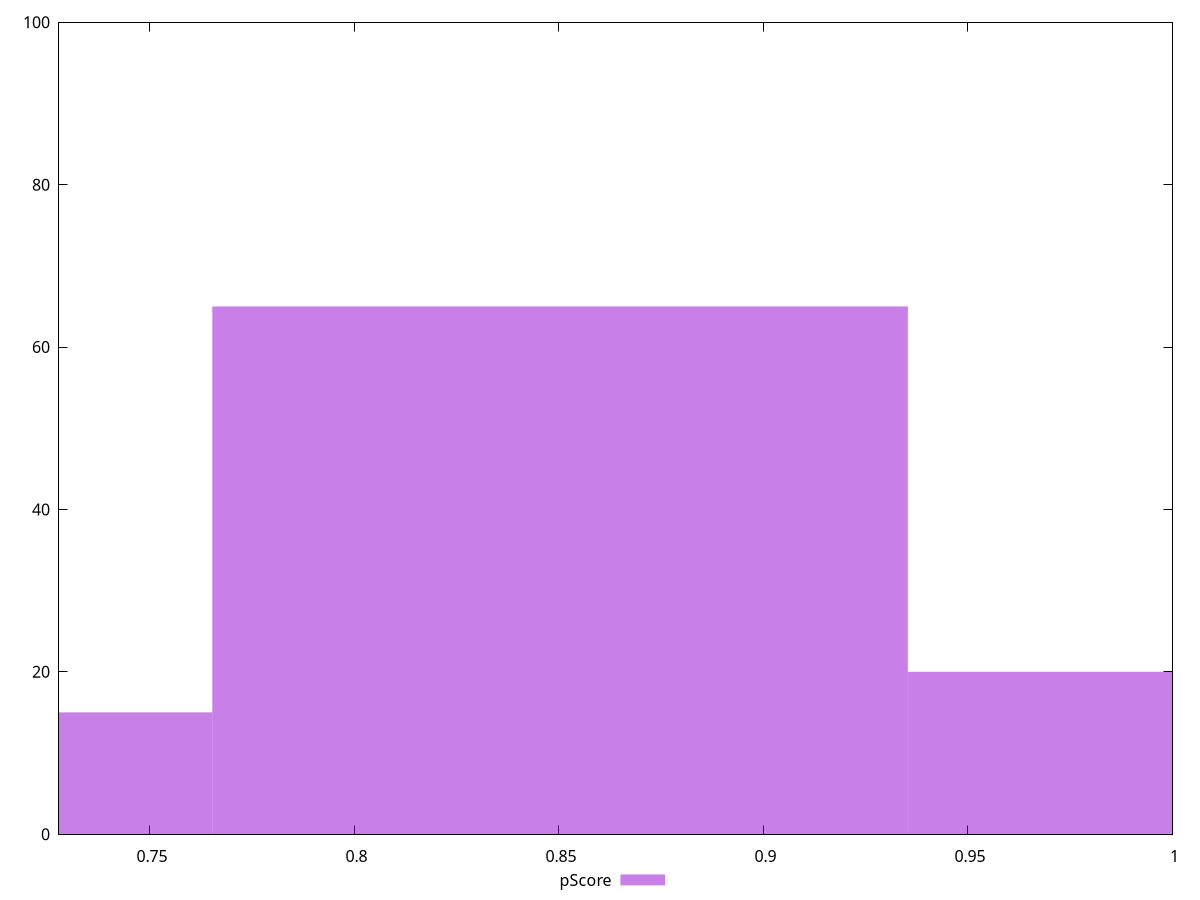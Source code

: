 reset

$pScore <<EOF
0.6802222039058263 15
0.8502777548822829 65
1.0203333058587396 20
EOF

set key outside below
set boxwidth 0.17005555097645658
set xrange [0.7277777777777777:1]
set yrange [0:100]
set trange [0:100]
set style fill transparent solid 0.5 noborder
set terminal svg size 640, 490 enhanced background rgb 'white'
set output "report_00019_2021-02-10T18-14-37.922Z//uses-http2/samples/pages/pScore/histogram.svg"

plot $pScore title "pScore" with boxes

reset
